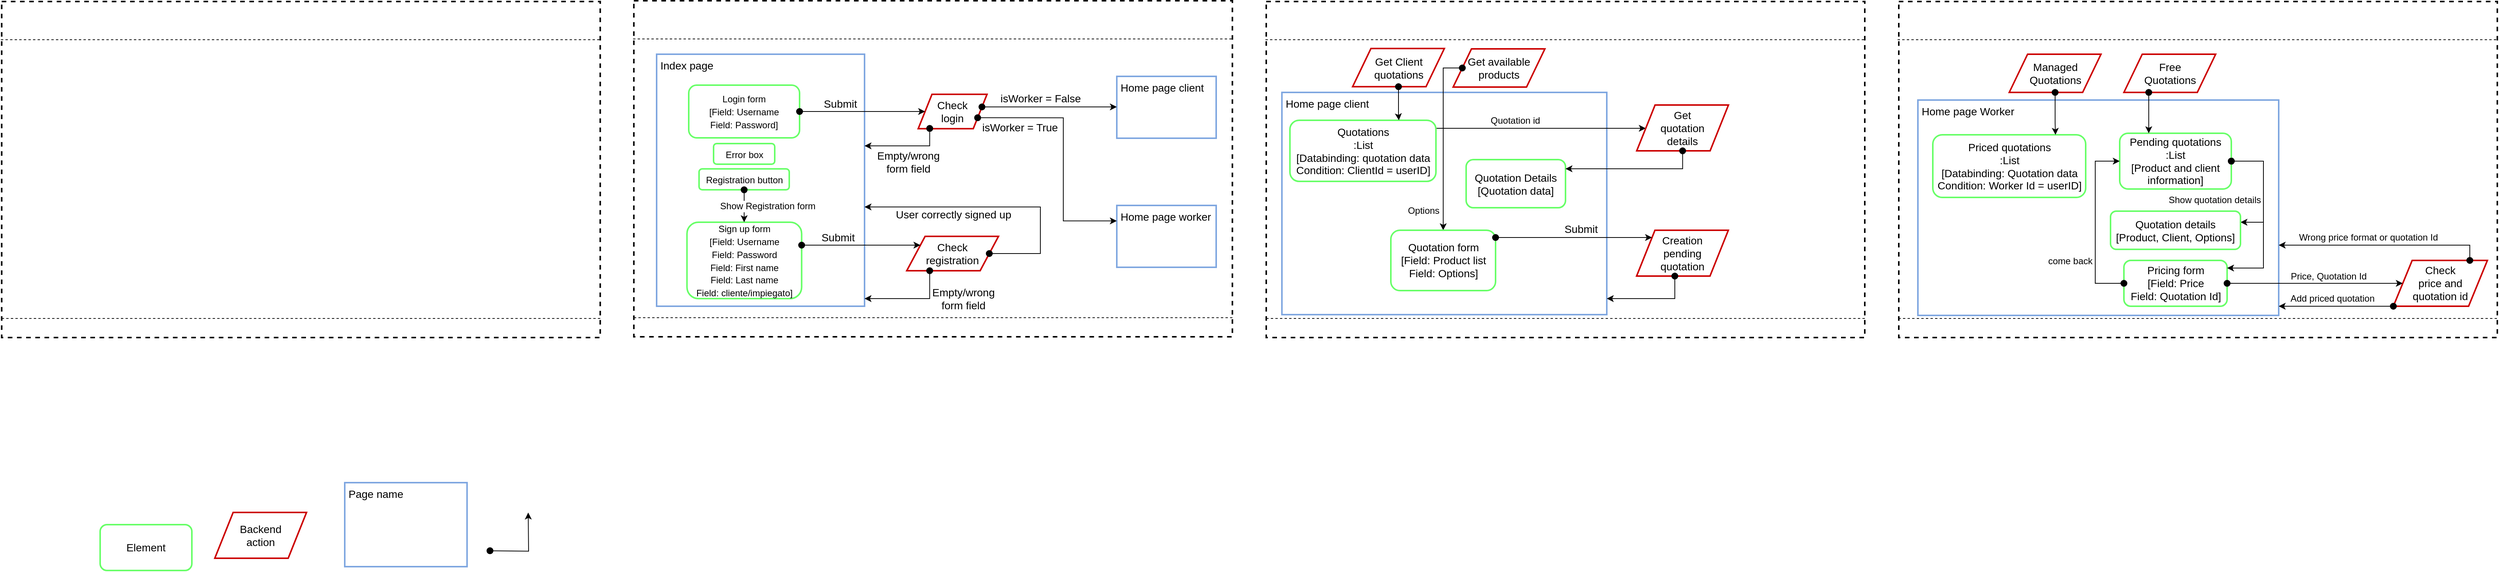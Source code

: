<mxfile version="12.1.0" type="device" pages="1"><diagram id="B7t3ItC02vzv9hsDGqrF" name="Page-1"><mxGraphModel dx="1447" dy="917" grid="1" gridSize="10" guides="1" tooltips="1" connect="1" arrows="1" fold="1" page="1" pageScale="1" pageWidth="827" pageHeight="1169" math="0" shadow="0"><root><mxCell id="0"/><mxCell id="1" parent="0"/><mxCell id="BDbhgpDMCREjHfOAKn9l-5" value="" style="rounded=0;whiteSpace=wrap;html=1;strokeColor=#000000;strokeWidth=2;fillColor=none;fontSize=14;align=center;aspect=fixed;dashed=1;allowArrows=0;connectable=0;" parent="1" vertex="1"><mxGeometry x="848.214" y="20" width="783" height="440" as="geometry"/></mxCell><mxCell id="BDbhgpDMCREjHfOAKn9l-60" value="" style="rounded=0;whiteSpace=wrap;html=1;strokeColor=#000000;strokeWidth=2;fillColor=none;fontSize=14;align=center;aspect=fixed;dashed=1;allowArrows=0;connectable=0;" parent="1" vertex="1"><mxGeometry x="2503" y="21" width="783" height="440" as="geometry"/></mxCell><mxCell id="BDbhgpDMCREjHfOAKn9l-64" value="Home page Worker" style="rounded=0;whiteSpace=wrap;html=1;strokeColor=#7EA6E0;fillColor=none;verticalAlign=top;align=left;spacing=2;spacingLeft=3;strokeWidth=2;fontSize=14;labelBackgroundColor=none;" parent="1" vertex="1"><mxGeometry x="2528" y="150" width="472" height="282" as="geometry"/></mxCell><mxCell id="BDbhgpDMCREjHfOAKn9l-38" value="" style="rounded=0;whiteSpace=wrap;html=1;strokeColor=#000000;strokeWidth=2;fillColor=none;fontSize=14;align=center;aspect=fixed;dashed=1;allowArrows=0;connectable=0;" parent="1" vertex="1"><mxGeometry x="1675.5" y="21" width="783" height="440" as="geometry"/></mxCell><mxCell id="BDbhgpDMCREjHfOAKn9l-42" value="Home page client" style="rounded=0;whiteSpace=wrap;html=1;strokeColor=#7EA6E0;fillColor=none;verticalAlign=top;align=left;spacing=2;spacingLeft=3;strokeWidth=2;fontSize=14;labelBackgroundColor=none;" parent="1" vertex="1"><mxGeometry x="1696" y="140" width="425" height="291" as="geometry"/></mxCell><mxCell id="BDbhgpDMCREjHfOAKn9l-15" value="Index page" style="rounded=0;whiteSpace=wrap;html=1;strokeColor=#7EA6E0;fillColor=none;verticalAlign=top;align=left;spacing=2;spacingLeft=3;strokeWidth=2;fontSize=14;labelBackgroundColor=none;labelBorderColor=none;" parent="1" vertex="1"><mxGeometry x="878" y="90" width="272" height="330" as="geometry"/></mxCell><mxCell id="BDbhgpDMCREjHfOAKn9l-1" value="Page name" style="rounded=0;whiteSpace=wrap;html=1;strokeColor=#7EA6E0;fillColor=none;verticalAlign=top;align=left;spacing=2;spacingLeft=3;strokeWidth=2;fontSize=14;" parent="1" vertex="1"><mxGeometry x="470" y="651" width="160" height="110" as="geometry"/></mxCell><mxCell id="BDbhgpDMCREjHfOAKn9l-2" value="Backend&lt;br&gt;action" style="shape=parallelogram;perimeter=parallelogramPerimeter;whiteSpace=wrap;html=1;strokeColor=#CC0000;strokeWidth=2;fillColor=none;fontSize=14;align=center;" parent="1" vertex="1"><mxGeometry x="300" y="690" width="120" height="60" as="geometry"/></mxCell><mxCell id="BDbhgpDMCREjHfOAKn9l-3" value="Element" style="rounded=1;whiteSpace=wrap;html=1;strokeColor=#66FF66;strokeWidth=2;fillColor=none;fontSize=14;align=center;" parent="1" vertex="1"><mxGeometry x="150" y="706" width="120" height="60" as="geometry"/></mxCell><mxCell id="BDbhgpDMCREjHfOAKn9l-4" value="" style="endArrow=classic;html=1;fontSize=14;startArrow=oval;startFill=1;endFill=1;startSize=8;rounded=0;edgeStyle=orthogonalEdgeStyle;" parent="1" edge="1"><mxGeometry width="50" height="50" relative="1" as="geometry"><mxPoint x="660" y="740.167" as="sourcePoint"/><mxPoint x="710" y="690.167" as="targetPoint"/></mxGeometry></mxCell><mxCell id="BDbhgpDMCREjHfOAKn9l-6" value="" style="endArrow=none;dashed=1;html=1;fontSize=14;exitX=0;exitY=0.945;exitDx=0;exitDy=0;exitPerimeter=0;entryX=1.001;entryY=0.948;entryDx=0;entryDy=0;entryPerimeter=0;" parent="1" edge="1"><mxGeometry width="50" height="50" relative="1" as="geometry"><mxPoint x="848.214" y="435" as="sourcePoint"/><mxPoint x="1631.997" y="435" as="targetPoint"/></mxGeometry></mxCell><mxCell id="BDbhgpDMCREjHfOAKn9l-7" value="Home page worker" style="rounded=0;whiteSpace=wrap;html=1;strokeColor=#7EA6E0;fillColor=none;verticalAlign=top;align=left;spacing=2;spacingLeft=3;strokeWidth=2;fontSize=14;labelBackgroundColor=none;labelBorderColor=none;" parent="1" vertex="1"><mxGeometry x="1480" y="288" width="130" height="81" as="geometry"/></mxCell><mxCell id="BDbhgpDMCREjHfOAKn9l-8" value="Home page client" style="rounded=0;whiteSpace=wrap;html=1;strokeColor=#7EA6E0;fillColor=none;verticalAlign=top;align=left;spacing=2;spacingLeft=3;strokeWidth=2;fontSize=14;labelBackgroundColor=none;labelBorderColor=none;" parent="1" vertex="1"><mxGeometry x="1480" y="119" width="130" height="81" as="geometry"/></mxCell><mxCell id="BDbhgpDMCREjHfOAKn9l-10" value="Check&lt;br&gt;login" style="shape=parallelogram;perimeter=parallelogramPerimeter;whiteSpace=wrap;html=1;strokeColor=#CC0000;strokeWidth=2;fillColor=none;fontSize=14;align=center;labelBackgroundColor=none;labelBorderColor=none;" parent="1" vertex="1"><mxGeometry x="1220.214" y="142.5" width="90" height="45" as="geometry"/></mxCell><mxCell id="BDbhgpDMCREjHfOAKn9l-12" value="" style="endArrow=none;dashed=1;html=1;fontSize=14;exitX=0;exitY=0.945;exitDx=0;exitDy=0;exitPerimeter=0;entryX=1.001;entryY=0.948;entryDx=0;entryDy=0;entryPerimeter=0;" parent="1" edge="1"><mxGeometry width="50" height="50" relative="1" as="geometry"><mxPoint x="847.214" y="70.0" as="sourcePoint"/><mxPoint x="1630.997" y="70.0" as="targetPoint"/></mxGeometry></mxCell><mxCell id="BDbhgpDMCREjHfOAKn9l-20" value="" style="endArrow=classic;html=1;fontSize=14;startArrow=oval;startFill=1;endFill=1;startSize=8;edgeStyle=orthogonalEdgeStyle;rounded=0;exitX=0.167;exitY=0.993;exitDx=0;exitDy=0;exitPerimeter=0;labelBackgroundColor=none;labelBorderColor=none;" parent="1" source="BDbhgpDMCREjHfOAKn9l-10" target="BDbhgpDMCREjHfOAKn9l-15" edge="1"><mxGeometry width="50" height="50" relative="1" as="geometry"><mxPoint x="1190.214" y="175" as="sourcePoint"/><mxPoint x="1079.786" y="239.857" as="targetPoint"/><Array as="points"><mxPoint x="1235" y="210"/></Array></mxGeometry></mxCell><mxCell id="BDbhgpDMCREjHfOAKn9l-21" value="Empty/wrong&lt;br&gt;form field" style="text;html=1;resizable=0;points=[];align=center;verticalAlign=middle;labelBackgroundColor=none;fontSize=14;labelBorderColor=none;" parent="BDbhgpDMCREjHfOAKn9l-20" vertex="1" connectable="0"><mxGeometry x="0.55" y="-1" relative="1" as="geometry"><mxPoint x="32.5" y="22" as="offset"/></mxGeometry></mxCell><mxCell id="BDbhgpDMCREjHfOAKn9l-22" value="" style="endArrow=classic;html=1;fontSize=14;startArrow=oval;startFill=1;endFill=1;startSize=8;edgeStyle=orthogonalEdgeStyle;rounded=0;labelBackgroundColor=none;labelBorderColor=none;" parent="1" source="BDbhgpDMCREjHfOAKn9l-10" target="BDbhgpDMCREjHfOAKn9l-8" edge="1"><mxGeometry width="50" height="50" relative="1" as="geometry"><mxPoint x="1193.352" y="184.828" as="sourcePoint"/><mxPoint x="1367.214" y="142" as="targetPoint"/><Array as="points"><mxPoint x="1360" y="159"/><mxPoint x="1360" y="159"/></Array></mxGeometry></mxCell><mxCell id="BDbhgpDMCREjHfOAKn9l-23" value="isWorker = False" style="text;html=1;resizable=0;points=[];align=center;verticalAlign=middle;labelBackgroundColor=none;fontSize=14;labelBorderColor=none;" parent="BDbhgpDMCREjHfOAKn9l-22" vertex="1" connectable="0"><mxGeometry x="-0.367" relative="1" as="geometry"><mxPoint x="20.5" y="-11.5" as="offset"/></mxGeometry></mxCell><mxCell id="BDbhgpDMCREjHfOAKn9l-24" value="" style="endArrow=classic;html=1;fontSize=14;startArrow=oval;startFill=1;endFill=1;startSize=8;edgeStyle=orthogonalEdgeStyle;rounded=0;exitX=1;exitY=0.75;exitDx=0;exitDy=0;entryX=0;entryY=0.25;entryDx=0;entryDy=0;labelBackgroundColor=none;labelBorderColor=none;" parent="1" source="BDbhgpDMCREjHfOAKn9l-10" target="BDbhgpDMCREjHfOAKn9l-7" edge="1"><mxGeometry width="50" height="50" relative="1" as="geometry"><mxPoint x="1203.352" y="194.828" as="sourcePoint"/><mxPoint x="1099.904" y="238.966" as="targetPoint"/><Array as="points"><mxPoint x="1410" y="173"/><mxPoint x="1410" y="308"/></Array></mxGeometry></mxCell><mxCell id="BDbhgpDMCREjHfOAKn9l-25" value="isWorker = True" style="text;html=1;resizable=0;points=[];align=center;verticalAlign=middle;labelBackgroundColor=none;fontSize=14;labelBorderColor=none;" parent="BDbhgpDMCREjHfOAKn9l-24" vertex="1" connectable="0"><mxGeometry x="-0.561" y="-31" relative="1" as="geometry"><mxPoint x="-15" y="-18.5" as="offset"/></mxGeometry></mxCell><mxCell id="BDbhgpDMCREjHfOAKn9l-34" value="" style="rounded=0;whiteSpace=wrap;html=1;strokeColor=#000000;strokeWidth=2;fillColor=none;fontSize=14;align=center;aspect=fixed;dashed=1;allowArrows=0;connectable=0;" parent="1" vertex="1"><mxGeometry x="21.214" y="21" width="783" height="440" as="geometry"/></mxCell><mxCell id="BDbhgpDMCREjHfOAKn9l-35" value="" style="endArrow=none;dashed=1;html=1;fontSize=14;exitX=0;exitY=0.945;exitDx=0;exitDy=0;exitPerimeter=0;entryX=1.001;entryY=0.948;entryDx=0;entryDy=0;entryPerimeter=0;" parent="1" edge="1"><mxGeometry width="50" height="50" relative="1" as="geometry"><mxPoint x="21.214" y="436" as="sourcePoint"/><mxPoint x="804.997" y="436" as="targetPoint"/></mxGeometry></mxCell><mxCell id="BDbhgpDMCREjHfOAKn9l-36" value="" style="endArrow=none;dashed=1;html=1;fontSize=14;exitX=0;exitY=0.945;exitDx=0;exitDy=0;exitPerimeter=0;entryX=1.001;entryY=0.948;entryDx=0;entryDy=0;entryPerimeter=0;" parent="1" edge="1"><mxGeometry width="50" height="50" relative="1" as="geometry"><mxPoint x="20.214" y="71" as="sourcePoint"/><mxPoint x="803.997" y="71" as="targetPoint"/></mxGeometry></mxCell><mxCell id="BDbhgpDMCREjHfOAKn9l-13" value="&lt;font style=&quot;font-size: 12px&quot;&gt;Sign up form&lt;br&gt;[Field: Username&lt;br&gt;Field: Password&lt;br&gt;Field: First name&lt;br&gt;Field: Last name&lt;br&gt;Field: cliente/impiegato]&lt;/font&gt;" style="rounded=1;whiteSpace=wrap;html=1;strokeColor=#66FF66;strokeWidth=2;fillColor=none;fontSize=14;align=center;labelBackgroundColor=none;labelBorderColor=none;" parent="1" vertex="1"><mxGeometry x="917.714" y="310" width="150" height="100" as="geometry"/></mxCell><mxCell id="BDbhgpDMCREjHfOAKn9l-11" value="Check&lt;br&gt;registration" style="shape=parallelogram;perimeter=parallelogramPerimeter;whiteSpace=wrap;html=1;strokeColor=#CC0000;strokeWidth=2;fillColor=none;fontSize=14;align=center;labelBackgroundColor=none;labelBorderColor=none;" parent="1" vertex="1"><mxGeometry x="1205.214" y="328.5" width="120" height="45" as="geometry"/></mxCell><mxCell id="BDbhgpDMCREjHfOAKn9l-16" value="&lt;font style=&quot;font-size: 12px&quot;&gt;Login form&lt;br&gt;[Field: Username&lt;br&gt;Field: Password]&lt;/font&gt;" style="rounded=1;whiteSpace=wrap;html=1;strokeColor=#66FF66;strokeWidth=2;fillColor=none;fontSize=14;align=center;labelBackgroundColor=none;labelBorderColor=none;" parent="1" vertex="1"><mxGeometry x="920" y="130.5" width="145" height="69" as="geometry"/></mxCell><mxCell id="BDbhgpDMCREjHfOAKn9l-17" value="&lt;span style=&quot;font-size: 12px&quot;&gt;Registration button&lt;/span&gt;" style="rounded=1;whiteSpace=wrap;html=1;strokeColor=#66FF66;strokeWidth=2;fillColor=none;fontSize=14;align=center;verticalAlign=middle;labelBackgroundColor=none;labelBorderColor=none;" parent="1" vertex="1"><mxGeometry x="933.5" y="240.131" width="118" height="27.418" as="geometry"/></mxCell><mxCell id="BDbhgpDMCREjHfOAKn9l-37" value="&lt;span style=&quot;font-size: 12px&quot;&gt;Error box&lt;/span&gt;" style="rounded=1;whiteSpace=wrap;html=1;strokeColor=#66FF66;strokeWidth=2;fillColor=none;fontSize=14;align=center;verticalAlign=middle;labelBackgroundColor=none;labelBorderColor=none;" parent="1" vertex="1"><mxGeometry x="952.5" y="207" width="80.0" height="27" as="geometry"/></mxCell><mxCell id="BDbhgpDMCREjHfOAKn9l-30" value="" style="endArrow=classic;html=1;fontSize=14;startArrow=oval;startFill=1;endFill=1;startSize=8;labelBackgroundColor=none;labelBorderColor=none;edgeStyle=orthogonalEdgeStyle;rounded=0;" parent="1" source="BDbhgpDMCREjHfOAKn9l-17" target="BDbhgpDMCREjHfOAKn9l-13" edge="1"><mxGeometry width="50" height="50" relative="1" as="geometry"><mxPoint x="1088.214" y="184.956" as="sourcePoint"/><mxPoint x="830" y="223.485" as="targetPoint"/><Array as="points"><mxPoint x="1010" y="260"/><mxPoint x="979" y="260"/></Array></mxGeometry></mxCell><mxCell id="BDbhgpDMCREjHfOAKn9l-86" value="Show Registration form" style="text;html=1;resizable=0;points=[];align=center;verticalAlign=middle;labelBackgroundColor=#ffffff;" parent="BDbhgpDMCREjHfOAKn9l-30" vertex="1" connectable="0"><mxGeometry x="0.262" y="1" relative="1" as="geometry"><mxPoint x="29.5" y="-5.5" as="offset"/></mxGeometry></mxCell><mxCell id="BDbhgpDMCREjHfOAKn9l-26" value="" style="endArrow=classic;html=1;fontSize=14;startArrow=oval;startFill=1;endFill=1;startSize=8;rounded=0;edgeStyle=orthogonalEdgeStyle;labelBackgroundColor=none;labelBorderColor=none;" parent="1" source="BDbhgpDMCREjHfOAKn9l-13" target="BDbhgpDMCREjHfOAKn9l-11" edge="1"><mxGeometry width="50" height="50" relative="1" as="geometry"><mxPoint x="1052.643" y="329.857" as="sourcePoint"/><mxPoint x="1138.214" y="343" as="targetPoint"/><Array as="points"><mxPoint x="1100" y="340"/><mxPoint x="1100" y="340"/></Array></mxGeometry></mxCell><mxCell id="BDbhgpDMCREjHfOAKn9l-27" value="Submit" style="text;html=1;resizable=0;points=[];align=center;verticalAlign=middle;labelBackgroundColor=none;fontSize=14;labelBorderColor=none;" parent="BDbhgpDMCREjHfOAKn9l-26" vertex="1" connectable="0"><mxGeometry x="-0.065" y="12" relative="1" as="geometry"><mxPoint x="-25.5" y="1.5" as="offset"/></mxGeometry></mxCell><mxCell id="BDbhgpDMCREjHfOAKn9l-28" value="" style="endArrow=classic;html=1;fontSize=14;startArrow=oval;startFill=1;endFill=1;startSize=8;rounded=0;edgeStyle=orthogonalEdgeStyle;labelBackgroundColor=none;labelBorderColor=none;" parent="1" source="BDbhgpDMCREjHfOAKn9l-11" target="BDbhgpDMCREjHfOAKn9l-15" edge="1"><mxGeometry width="50" height="50" relative="1" as="geometry"><mxPoint x="1208.357" y="318.429" as="sourcePoint"/><mxPoint x="1197.214" y="172.5" as="targetPoint"/><Array as="points"><mxPoint x="1380" y="351"/><mxPoint x="1380" y="290"/></Array></mxGeometry></mxCell><mxCell id="BDbhgpDMCREjHfOAKn9l-29" value="User correctly signed up" style="text;html=1;resizable=0;points=[];align=center;verticalAlign=middle;labelBackgroundColor=none;fontSize=14;labelBorderColor=none;" parent="BDbhgpDMCREjHfOAKn9l-28" vertex="1" connectable="0"><mxGeometry x="-0.211" relative="1" as="geometry"><mxPoint x="-101.5" y="9.5" as="offset"/></mxGeometry></mxCell><mxCell id="BDbhgpDMCREjHfOAKn9l-31" value="" style="endArrow=classic;html=1;fontSize=14;startArrow=oval;startFill=1;endFill=1;startSize=8;edgeStyle=orthogonalEdgeStyle;rounded=0;exitX=0.25;exitY=1;exitDx=0;exitDy=0;labelBackgroundColor=none;labelBorderColor=none;" parent="1" source="BDbhgpDMCREjHfOAKn9l-11" target="BDbhgpDMCREjHfOAKn9l-15" edge="1"><mxGeometry width="50" height="50" relative="1" as="geometry"><mxPoint x="1192.881" y="184.667" as="sourcePoint"/><mxPoint x="1078.357" y="409.857" as="targetPoint"/><Array as="points"><mxPoint x="1235" y="410"/></Array></mxGeometry></mxCell><mxCell id="BDbhgpDMCREjHfOAKn9l-32" value="Empty/wrong&lt;br&gt;form field" style="text;html=1;resizable=0;points=[];align=center;verticalAlign=middle;labelBackgroundColor=none;fontSize=14;labelBorderColor=none;" parent="BDbhgpDMCREjHfOAKn9l-31" vertex="1" connectable="0"><mxGeometry x="0.55" y="-1" relative="1" as="geometry"><mxPoint x="102" y="0.5" as="offset"/></mxGeometry></mxCell><mxCell id="BDbhgpDMCREjHfOAKn9l-39" value="" style="endArrow=none;dashed=1;html=1;fontSize=14;exitX=0;exitY=0.945;exitDx=0;exitDy=0;exitPerimeter=0;entryX=1.001;entryY=0.948;entryDx=0;entryDy=0;entryPerimeter=0;" parent="1" edge="1"><mxGeometry width="50" height="50" relative="1" as="geometry"><mxPoint x="1675.5" y="436" as="sourcePoint"/><mxPoint x="2459.283" y="436" as="targetPoint"/></mxGeometry></mxCell><mxCell id="BDbhgpDMCREjHfOAKn9l-40" value="" style="endArrow=none;dashed=1;html=1;fontSize=14;exitX=0;exitY=0.945;exitDx=0;exitDy=0;exitPerimeter=0;entryX=1.001;entryY=0.948;entryDx=0;entryDy=0;entryPerimeter=0;" parent="1" edge="1"><mxGeometry width="50" height="50" relative="1" as="geometry"><mxPoint x="1674.5" y="71" as="sourcePoint"/><mxPoint x="2458.283" y="71" as="targetPoint"/></mxGeometry></mxCell><mxCell id="BDbhgpDMCREjHfOAKn9l-46" value="Creation&lt;br&gt;pending&lt;br&gt;quotation" style="shape=parallelogram;perimeter=parallelogramPerimeter;whiteSpace=wrap;html=1;strokeColor=#CC0000;strokeWidth=2;fillColor=none;fontSize=14;align=center;labelBackgroundColor=none;" parent="1" vertex="1"><mxGeometry x="2160" y="320.5" width="120" height="60" as="geometry"/></mxCell><mxCell id="BDbhgpDMCREjHfOAKn9l-49" value="" style="endArrow=classic;html=1;fontSize=14;startArrow=oval;startFill=1;endFill=1;startSize=8;rounded=0;edgeStyle=orthogonalEdgeStyle;labelBackgroundColor=none;" parent="1" source="BDbhgpDMCREjHfOAKn9l-46" target="BDbhgpDMCREjHfOAKn9l-42" edge="1"><mxGeometry width="50" height="50" relative="1" as="geometry"><mxPoint x="2021.5" y="254.725" as="sourcePoint"/><mxPoint x="2130" y="373" as="targetPoint"/><Array as="points"><mxPoint x="2210" y="410"/></Array></mxGeometry></mxCell><mxCell id="BDbhgpDMCREjHfOAKn9l-50" value="Get available&lt;br&gt;products" style="shape=parallelogram;perimeter=parallelogramPerimeter;whiteSpace=wrap;html=1;strokeColor=#CC0000;strokeWidth=2;fillColor=none;fontSize=14;align=center;labelBackgroundColor=none;" parent="1" vertex="1"><mxGeometry x="1920" y="83" width="120" height="50" as="geometry"/></mxCell><mxCell id="BDbhgpDMCREjHfOAKn9l-53" value="" style="endArrow=classic;html=1;fontSize=14;startArrow=oval;startFill=1;endFill=1;startSize=8;rounded=0;edgeStyle=orthogonalEdgeStyle;labelBackgroundColor=none;" parent="1" source="BDbhgpDMCREjHfOAKn9l-50" target="BDbhgpDMCREjHfOAKn9l-45" edge="1"><mxGeometry width="50" height="50" relative="1" as="geometry"><mxPoint x="1941.5" y="242.5" as="sourcePoint"/><mxPoint x="1976.5" y="261" as="targetPoint"/><Array as="points"><mxPoint x="1907" y="108"/></Array></mxGeometry></mxCell><mxCell id="BDbhgpDMCREjHfOAKn9l-54" value="Options" style="text;html=1;resizable=0;points=[];align=center;verticalAlign=middle;labelBackgroundColor=none;" parent="BDbhgpDMCREjHfOAKn9l-53" vertex="1" connectable="0"><mxGeometry x="0.324" y="-3" relative="1" as="geometry"><mxPoint x="-23" y="55" as="offset"/></mxGeometry></mxCell><mxCell id="BDbhgpDMCREjHfOAKn9l-56" style="edgeStyle=orthogonalEdgeStyle;rounded=0;orthogonalLoop=1;jettySize=auto;html=1;" parent="1" source="BDbhgpDMCREjHfOAKn9l-44" target="BDbhgpDMCREjHfOAKn9l-55" edge="1"><mxGeometry relative="1" as="geometry"><Array as="points"><mxPoint x="2140" y="187"/><mxPoint x="2140" y="187"/></Array></mxGeometry></mxCell><mxCell id="BDbhgpDMCREjHfOAKn9l-57" value="Quotation id" style="text;html=1;resizable=0;points=[];align=center;verticalAlign=middle;labelBackgroundColor=#ffffff;" parent="BDbhgpDMCREjHfOAKn9l-56" vertex="1" connectable="0"><mxGeometry x="-0.286" y="-2" relative="1" as="geometry"><mxPoint x="5" y="-12" as="offset"/></mxGeometry></mxCell><mxCell id="BDbhgpDMCREjHfOAKn9l-44" value="Quotations&lt;br&gt;:List&lt;br&gt;[Databinding: quotation data&lt;br&gt;Condition: ClientId = userID]" style="rounded=1;whiteSpace=wrap;html=1;strokeColor=#66FF66;strokeWidth=2;fillColor=none;fontSize=14;align=center;labelBackgroundColor=none;" parent="1" vertex="1"><mxGeometry x="1706.5" y="176.5" width="191" height="80" as="geometry"/></mxCell><mxCell id="BDbhgpDMCREjHfOAKn9l-45" value="Quotation form&lt;br&gt;[Field: Product list&lt;br&gt;Field: Options]" style="rounded=1;whiteSpace=wrap;html=1;strokeColor=#66FF66;strokeWidth=2;fillColor=none;fontSize=14;align=center;labelBackgroundColor=none;" parent="1" vertex="1"><mxGeometry x="1838.5" y="320.5" width="137" height="79" as="geometry"/></mxCell><mxCell id="BDbhgpDMCREjHfOAKn9l-55" value="Get&lt;br&gt;quotation&lt;br&gt;details" style="shape=parallelogram;perimeter=parallelogramPerimeter;whiteSpace=wrap;html=1;strokeColor=#CC0000;strokeWidth=2;fillColor=none;fontSize=14;align=center;labelBackgroundColor=none;" parent="1" vertex="1"><mxGeometry x="2160.167" y="156.5" width="120" height="60" as="geometry"/></mxCell><mxCell id="BDbhgpDMCREjHfOAKn9l-58" value="Quotation Details&lt;br&gt;[Quotation data]" style="rounded=1;whiteSpace=wrap;html=1;strokeColor=#66FF66;strokeWidth=2;fillColor=none;fontSize=14;align=center;labelBackgroundColor=none;" parent="1" vertex="1"><mxGeometry x="1937" y="228" width="130" height="63" as="geometry"/></mxCell><mxCell id="BDbhgpDMCREjHfOAKn9l-59" style="edgeStyle=orthogonalEdgeStyle;rounded=0;orthogonalLoop=1;jettySize=auto;html=1;fontSize=14;labelBackgroundColor=none;endFill=1;startFill=1;startArrow=oval;startSize=8;" parent="1" source="BDbhgpDMCREjHfOAKn9l-55" target="BDbhgpDMCREjHfOAKn9l-58" edge="1"><mxGeometry relative="1" as="geometry"><Array as="points"><mxPoint x="2220" y="240"/></Array></mxGeometry></mxCell><mxCell id="BDbhgpDMCREjHfOAKn9l-47" value="" style="endArrow=classic;html=1;fontSize=14;startArrow=oval;startFill=1;endFill=1;startSize=8;rounded=0;edgeStyle=orthogonalEdgeStyle;labelBackgroundColor=none;" parent="1" source="BDbhgpDMCREjHfOAKn9l-45" target="BDbhgpDMCREjHfOAKn9l-46" edge="1"><mxGeometry width="50" height="50" relative="1" as="geometry"><mxPoint x="1970" y="315" as="sourcePoint"/><mxPoint x="2076.5" y="315" as="targetPoint"/><Array as="points"><mxPoint x="2040" y="330"/><mxPoint x="2040" y="330"/></Array></mxGeometry></mxCell><mxCell id="BDbhgpDMCREjHfOAKn9l-48" value="Submit" style="text;html=1;resizable=0;points=[];align=center;verticalAlign=middle;labelBackgroundColor=none;fontSize=14;" parent="BDbhgpDMCREjHfOAKn9l-47" vertex="1" connectable="0"><mxGeometry x="-0.472" y="-2" relative="1" as="geometry"><mxPoint x="57.5" y="-13" as="offset"/></mxGeometry></mxCell><mxCell id="BDbhgpDMCREjHfOAKn9l-61" value="" style="endArrow=none;dashed=1;html=1;fontSize=14;exitX=0;exitY=0.945;exitDx=0;exitDy=0;exitPerimeter=0;entryX=1.001;entryY=0.948;entryDx=0;entryDy=0;entryPerimeter=0;" parent="1" edge="1"><mxGeometry width="50" height="50" relative="1" as="geometry"><mxPoint x="2502.5" y="436" as="sourcePoint"/><mxPoint x="3286.283" y="436" as="targetPoint"/></mxGeometry></mxCell><mxCell id="BDbhgpDMCREjHfOAKn9l-62" value="" style="endArrow=none;dashed=1;html=1;fontSize=14;exitX=0;exitY=0.945;exitDx=0;exitDy=0;exitPerimeter=0;entryX=1.001;entryY=0.948;entryDx=0;entryDy=0;entryPerimeter=0;" parent="1" edge="1"><mxGeometry width="50" height="50" relative="1" as="geometry"><mxPoint x="2501.5" y="71" as="sourcePoint"/><mxPoint x="3285.283" y="71" as="targetPoint"/></mxGeometry></mxCell><mxCell id="BDbhgpDMCREjHfOAKn9l-67" value="Check&lt;br&gt;price and&lt;br&gt;quotation id" style="shape=parallelogram;perimeter=parallelogramPerimeter;whiteSpace=wrap;html=1;strokeColor=#CC0000;strokeWidth=2;fillColor=none;fontSize=14;align=center;labelBackgroundColor=none;" parent="1" vertex="1"><mxGeometry x="3150" y="360" width="123" height="60" as="geometry"/></mxCell><mxCell id="BDbhgpDMCREjHfOAKn9l-74" value="" style="endArrow=classic;html=1;fontSize=14;startArrow=oval;startFill=1;endFill=1;startSize=8;rounded=0;edgeStyle=orthogonalEdgeStyle;labelBackgroundColor=none;" parent="1" source="BDbhgpDMCREjHfOAKn9l-66" target="BDbhgpDMCREjHfOAKn9l-76" edge="1"><mxGeometry width="50" height="50" relative="1" as="geometry"><mxPoint x="3160" y="258" as="sourcePoint"/><mxPoint x="2989.588" y="175.353" as="targetPoint"/><Array as="points"><mxPoint x="2980" y="230"/><mxPoint x="2980" y="310"/></Array></mxGeometry></mxCell><mxCell id="BDbhgpDMCREjHfOAKn9l-75" value="Show quotation details" style="text;html=1;resizable=0;points=[];align=center;verticalAlign=middle;labelBackgroundColor=none;" parent="BDbhgpDMCREjHfOAKn9l-74" vertex="1" connectable="0"><mxGeometry x="-0.014" y="13" relative="1" as="geometry"><mxPoint x="-77.5" y="18" as="offset"/></mxGeometry></mxCell><mxCell id="BDbhgpDMCREjHfOAKn9l-76" value="Quotation details&lt;br&gt;[Product, Client, Options]" style="rounded=1;whiteSpace=wrap;html=1;strokeColor=#66FF66;strokeWidth=2;fillColor=none;fontSize=14;align=center;labelBackgroundColor=none;" parent="1" vertex="1"><mxGeometry x="2780" y="295.5" width="170" height="50" as="geometry"/></mxCell><mxCell id="BDbhgpDMCREjHfOAKn9l-77" value="&lt;font style=&quot;font-size: 14px&quot;&gt;Pricing form&lt;br&gt;[Field: Price&lt;br&gt;Field: Quotation Id]&lt;/font&gt;" style="rounded=1;whiteSpace=wrap;html=1;strokeColor=#66FF66;strokeWidth=2;fillColor=none;fontSize=14;align=center;labelBackgroundColor=none;" parent="1" vertex="1"><mxGeometry x="2797.5" y="360" width="135" height="60" as="geometry"/></mxCell><mxCell id="BDbhgpDMCREjHfOAKn9l-78" value="" style="endArrow=classic;html=1;fontSize=14;startArrow=oval;startFill=1;endFill=1;startSize=8;edgeStyle=orthogonalEdgeStyle;rounded=0;labelBackgroundColor=none;" parent="1" source="BDbhgpDMCREjHfOAKn9l-77" target="BDbhgpDMCREjHfOAKn9l-67" edge="1"><mxGeometry width="50" height="50" relative="1" as="geometry"><mxPoint x="3037.5" y="398.5" as="sourcePoint"/><mxPoint x="2897.81" y="161.914" as="targetPoint"/><Array as="points"><mxPoint x="2980" y="390"/><mxPoint x="2980" y="390"/></Array></mxGeometry></mxCell><mxCell id="BDbhgpDMCREjHfOAKn9l-85" value="Price, Quotation Id" style="text;html=1;resizable=0;points=[];align=center;verticalAlign=middle;labelBackgroundColor=none;" parent="BDbhgpDMCREjHfOAKn9l-78" vertex="1" connectable="0"><mxGeometry x="0.163" relative="1" as="geometry"><mxPoint x="-1" y="-9" as="offset"/></mxGeometry></mxCell><mxCell id="BDbhgpDMCREjHfOAKn9l-79" value="" style="endArrow=classic;html=1;fontSize=14;startArrow=oval;startFill=1;endFill=1;startSize=8;rounded=0;edgeStyle=orthogonalEdgeStyle;labelBackgroundColor=none;" parent="1" source="BDbhgpDMCREjHfOAKn9l-67" target="BDbhgpDMCREjHfOAKn9l-64" edge="1"><mxGeometry width="50" height="50" relative="1" as="geometry"><mxPoint x="3158.5" y="256.167" as="sourcePoint"/><mxPoint x="3197.824" y="175.353" as="targetPoint"/><Array as="points"><mxPoint x="3250" y="340"/></Array></mxGeometry></mxCell><mxCell id="BDbhgpDMCREjHfOAKn9l-80" value="Wrong price format or quotation Id" style="text;html=1;resizable=0;points=[];align=center;verticalAlign=middle;labelBackgroundColor=none;" parent="BDbhgpDMCREjHfOAKn9l-79" vertex="1" connectable="0"><mxGeometry x="0.327" relative="1" as="geometry"><mxPoint x="26" y="-10.5" as="offset"/></mxGeometry></mxCell><mxCell id="BDbhgpDMCREjHfOAKn9l-81" value="" style="endArrow=classic;html=1;fontSize=14;startArrow=oval;startFill=1;endFill=1;startSize=8;edgeStyle=orthogonalEdgeStyle;rounded=0;labelBackgroundColor=none;" parent="1" source="BDbhgpDMCREjHfOAKn9l-67" target="BDbhgpDMCREjHfOAKn9l-64" edge="1"><mxGeometry width="50" height="50" relative="1" as="geometry"><mxPoint x="3158.667" y="256.333" as="sourcePoint"/><mxPoint x="3158.667" y="308.833" as="targetPoint"/><Array as="points"><mxPoint x="3090" y="420"/><mxPoint x="3090" y="420"/></Array></mxGeometry></mxCell><mxCell id="BDbhgpDMCREjHfOAKn9l-82" value="Add priced quotation" style="text;html=1;resizable=0;points=[];align=center;verticalAlign=middle;labelBackgroundColor=none;" parent="BDbhgpDMCREjHfOAKn9l-81" vertex="1" connectable="0"><mxGeometry x="-0.288" y="-1" relative="1" as="geometry"><mxPoint x="-27" y="-9" as="offset"/></mxGeometry></mxCell><mxCell id="BDbhgpDMCREjHfOAKn9l-65" value="Priced quotations&lt;br&gt;:List&lt;br&gt;[Databinding: Quotation data&lt;br&gt;Condition: Worker Id = userID]" style="rounded=1;whiteSpace=wrap;html=1;strokeColor=#66FF66;strokeWidth=2;fillColor=none;fontSize=14;align=center;labelBackgroundColor=none;" parent="1" vertex="1"><mxGeometry x="2547.5" y="195.5" width="200" height="82" as="geometry"/></mxCell><mxCell id="BDbhgpDMCREjHfOAKn9l-66" value="Pending quotations&lt;br&gt;:List&lt;br&gt;[Product and client information]" style="rounded=1;whiteSpace=wrap;html=1;strokeColor=#66FF66;strokeWidth=2;fillColor=none;fontSize=14;align=center;labelBackgroundColor=none;" parent="1" vertex="1"><mxGeometry x="2792" y="193.5" width="146" height="73" as="geometry"/></mxCell><mxCell id="BDbhgpDMCREjHfOAKn9l-83" value="" style="endArrow=classic;html=1;fontSize=14;startArrow=oval;startFill=1;endFill=1;startSize=8;rounded=0;edgeStyle=orthogonalEdgeStyle;labelBackgroundColor=none;" parent="1" source="BDbhgpDMCREjHfOAKn9l-66" target="BDbhgpDMCREjHfOAKn9l-77" edge="1"><mxGeometry width="50" height="50" relative="1" as="geometry"><mxPoint x="3160" y="258" as="sourcePoint"/><mxPoint x="2960" y="260" as="targetPoint"/><Array as="points"><mxPoint x="2980" y="230"/><mxPoint x="2980" y="370"/></Array></mxGeometry></mxCell><mxCell id="BDbhgpDMCREjHfOAKn9l-18" value="" style="endArrow=classic;html=1;fontSize=14;startArrow=oval;startFill=1;endFill=1;startSize=8;exitX=1;exitY=0.5;exitDx=0;exitDy=0;entryX=0;entryY=0.5;entryDx=0;entryDy=0;labelBackgroundColor=none;labelBorderColor=none;rounded=0;edgeStyle=orthogonalEdgeStyle;" parent="1" source="BDbhgpDMCREjHfOAKn9l-16" target="BDbhgpDMCREjHfOAKn9l-10" edge="1"><mxGeometry width="50" height="50" relative="1" as="geometry"><mxPoint x="1088.214" y="182.5" as="sourcePoint"/><mxPoint x="1138.214" y="132.5" as="targetPoint"/></mxGeometry></mxCell><mxCell id="BDbhgpDMCREjHfOAKn9l-19" value="Submit" style="text;html=1;resizable=0;points=[];align=center;verticalAlign=middle;labelBackgroundColor=none;fontSize=14;labelBorderColor=none;" parent="BDbhgpDMCREjHfOAKn9l-18" vertex="1" connectable="0"><mxGeometry x="-0.343" y="1" relative="1" as="geometry"><mxPoint x="-1" y="-9.5" as="offset"/></mxGeometry></mxCell><mxCell id="BDbhgpDMCREjHfOAKn9l-87" value="Get Client&lt;br&gt;quotations" style="shape=parallelogram;perimeter=parallelogramPerimeter;whiteSpace=wrap;html=1;strokeColor=#CC0000;strokeWidth=2;fillColor=none;fontSize=14;align=center;labelBackgroundColor=none;" parent="1" vertex="1"><mxGeometry x="1788.5" y="82.5" width="120" height="50" as="geometry"/></mxCell><mxCell id="BDbhgpDMCREjHfOAKn9l-88" style="edgeStyle=orthogonalEdgeStyle;rounded=0;orthogonalLoop=1;jettySize=auto;html=1;fontSize=14;labelBackgroundColor=none;endFill=1;startFill=1;startArrow=oval;startSize=8;" parent="1" source="BDbhgpDMCREjHfOAKn9l-87" target="BDbhgpDMCREjHfOAKn9l-44" edge="1"><mxGeometry relative="1" as="geometry"><Array as="points"><mxPoint x="1849" y="170"/><mxPoint x="1849" y="170"/></Array></mxGeometry></mxCell><mxCell id="BDbhgpDMCREjHfOAKn9l-89" value="Managed&lt;br&gt;Quotations" style="shape=parallelogram;perimeter=parallelogramPerimeter;whiteSpace=wrap;html=1;strokeColor=#CC0000;strokeWidth=2;fillColor=none;fontSize=14;align=center;labelBackgroundColor=none;" parent="1" vertex="1"><mxGeometry x="2647.5" y="90" width="120" height="50" as="geometry"/></mxCell><mxCell id="BDbhgpDMCREjHfOAKn9l-91" style="edgeStyle=orthogonalEdgeStyle;rounded=0;orthogonalLoop=1;jettySize=auto;html=1;fontSize=14;labelBackgroundColor=none;endFill=1;startFill=1;startArrow=oval;startSize=8;" parent="1" source="BDbhgpDMCREjHfOAKn9l-89" target="BDbhgpDMCREjHfOAKn9l-65" edge="1"><mxGeometry relative="1" as="geometry"><Array as="points"><mxPoint x="2708" y="180"/><mxPoint x="2708" y="180"/></Array></mxGeometry></mxCell><mxCell id="BDbhgpDMCREjHfOAKn9l-92" value="Free&lt;br&gt;Quotations" style="shape=parallelogram;perimeter=parallelogramPerimeter;whiteSpace=wrap;html=1;strokeColor=#CC0000;strokeWidth=2;fillColor=none;fontSize=14;align=center;labelBackgroundColor=none;" parent="1" vertex="1"><mxGeometry x="2797.5" y="90" width="120" height="50" as="geometry"/></mxCell><mxCell id="BDbhgpDMCREjHfOAKn9l-93" style="edgeStyle=orthogonalEdgeStyle;rounded=0;orthogonalLoop=1;jettySize=auto;html=1;fontSize=14;labelBackgroundColor=none;endFill=1;startFill=1;startArrow=oval;startSize=8;" parent="1" source="BDbhgpDMCREjHfOAKn9l-92" target="BDbhgpDMCREjHfOAKn9l-66" edge="1"><mxGeometry relative="1" as="geometry"><Array as="points"><mxPoint x="2830" y="160"/><mxPoint x="2830" y="160"/></Array></mxGeometry></mxCell><mxCell id="5LUhAtjpKoQniFFEHsJW-1" style="edgeStyle=orthogonalEdgeStyle;rounded=0;orthogonalLoop=1;jettySize=auto;html=1;fontSize=14;labelBackgroundColor=none;endFill=1;startFill=1;startArrow=oval;startSize=8;" edge="1" parent="1" source="BDbhgpDMCREjHfOAKn9l-77" target="BDbhgpDMCREjHfOAKn9l-66"><mxGeometry relative="1" as="geometry"><Array as="points"><mxPoint x="2760" y="390"/><mxPoint x="2760" y="230"/></Array></mxGeometry></mxCell><mxCell id="5LUhAtjpKoQniFFEHsJW-2" value="come back" style="text;html=1;resizable=0;points=[];align=center;verticalAlign=middle;labelBackgroundColor=#ffffff;" vertex="1" connectable="0" parent="5LUhAtjpKoQniFFEHsJW-1"><mxGeometry x="-0.673" y="-29" relative="1" as="geometry"><mxPoint x="-62" y="-29.5" as="offset"/></mxGeometry></mxCell></root></mxGraphModel></diagram></mxfile>